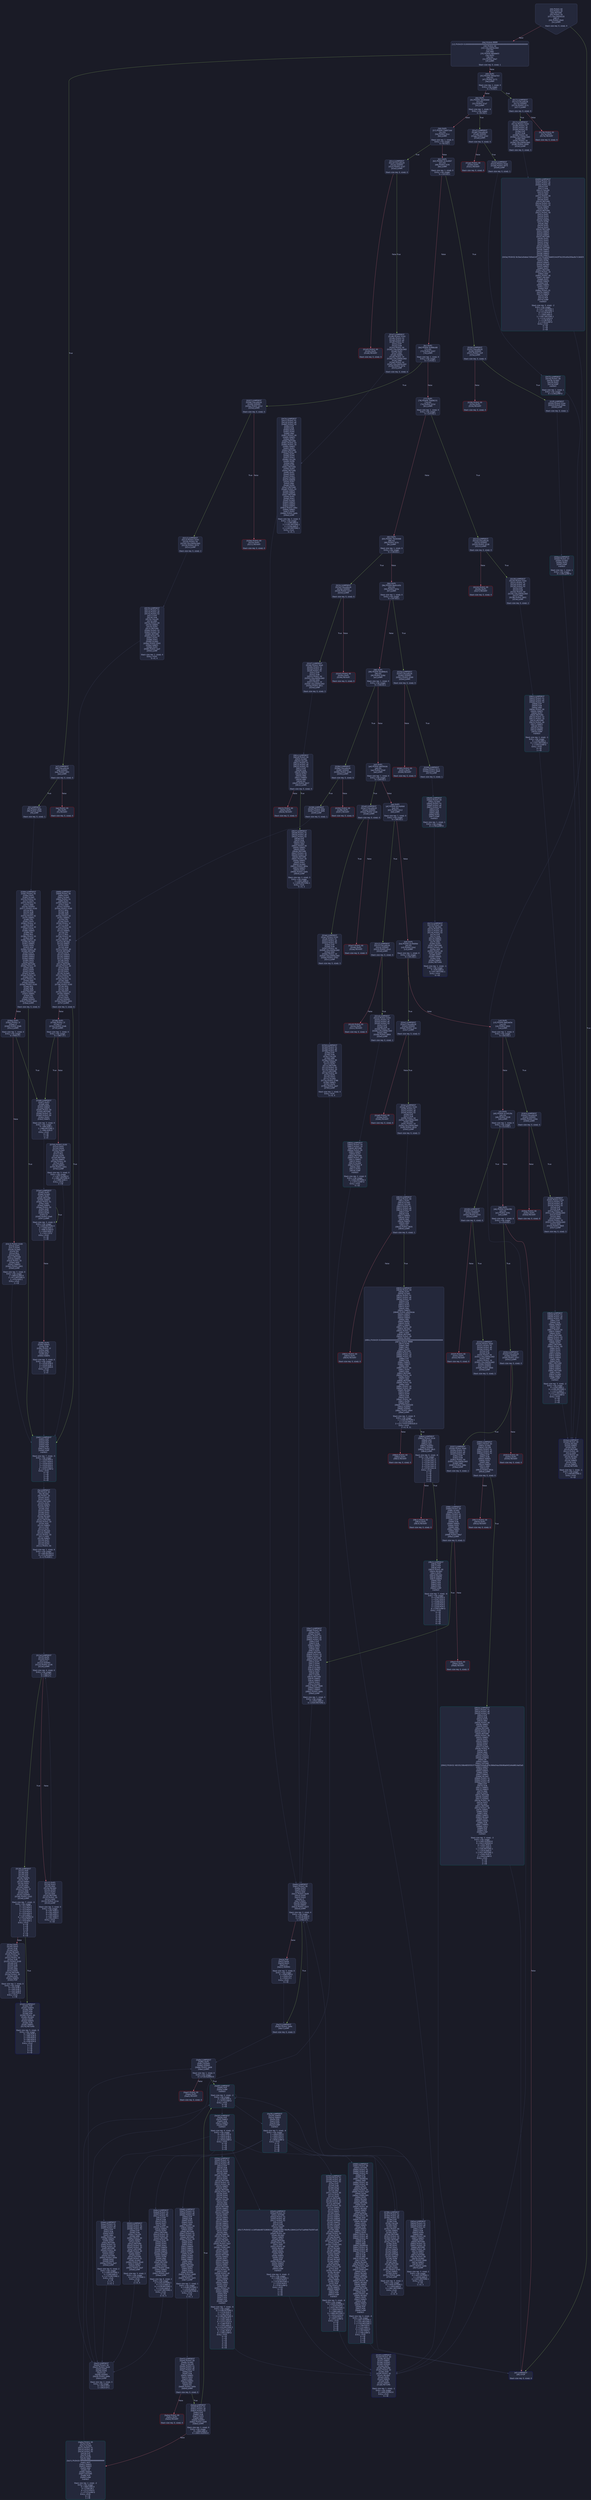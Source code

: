 digraph G {
    node [shape=box, style="filled, rounded", color="#565f89", fontcolor="#c0caf5", fontname="Helvetica", fillcolor="#24283b"];
    edge [color="#414868", fontcolor="#c0caf5", fontname="Helvetica"];
    bgcolor="#1a1b26";
    0 [ label = "[00] PUSH1 60
[02] PUSH1 40
[04] MSTORE
[05] PUSH1 04
[07] CALLDATASIZE
[08] LT
[09] PUSH2 00e5
[0c] JUMPI

Stack size req: 0, sizeΔ: 0
" shape = invhouse]
    1 [ label = "[0d] PUSH4 ffffffff
[12] PUSH29 0100000000000000000000000000000000000000000000000000000000
[30] PUSH1 00
[32] CALLDATALOAD
[33] DIV
[34] AND
[35] PUSH4 06fdde03
[3a] DUP2
[3b] EQ
[3c] PUSH2 00e7
[3f] JUMPI

Stack size req: 0, sizeΔ: 1
"]
    2 [ label = "[40] DUP1
[41] PUSH4 095ea7b3
[46] EQ
[47] PUSH2 0171
[4a] JUMPI

Stack size req: 1, sizeΔ: 0
Entry->Op usage:
	0->70:EQ:1
"]
    3 [ label = "[4b] DUP1
[4c] PUSH4 18160ddd
[51] EQ
[52] PUSH2 01a7
[55] JUMPI

Stack size req: 1, sizeΔ: 0
Entry->Op usage:
	0->81:EQ:1
"]
    4 [ label = "[56] DUP1
[57] PUSH4 23b872dd
[5c] EQ
[5d] PUSH2 01cc
[60] JUMPI

Stack size req: 1, sizeΔ: 0
Entry->Op usage:
	0->92:EQ:1
"]
    5 [ label = "[61] DUP1
[62] PUSH4 313ce567
[67] EQ
[68] PUSH2 01f4
[6b] JUMPI

Stack size req: 1, sizeΔ: 0
Entry->Op usage:
	0->103:EQ:1
"]
    6 [ label = "[6c] DUP1
[6d] PUSH4 42966c68
[72] EQ
[73] PUSH2 0207
[76] JUMPI

Stack size req: 1, sizeΔ: 0
Entry->Op usage:
	0->114:EQ:1
"]
    7 [ label = "[77] DUP1
[78] PUSH4 70a08231
[7d] EQ
[7e] PUSH2 021d
[81] JUMPI

Stack size req: 1, sizeΔ: 0
Entry->Op usage:
	0->125:EQ:1
"]
    8 [ label = "[82] DUP1
[83] PUSH4 79c65068
[88] EQ
[89] PUSH2 023c
[8c] JUMPI

Stack size req: 1, sizeΔ: 0
Entry->Op usage:
	0->136:EQ:1
"]
    9 [ label = "[8d] DUP1
[8e] PUSH4 8da5cb5b
[93] EQ
[94] PUSH2 025e
[97] JUMPI

Stack size req: 1, sizeΔ: 0
Entry->Op usage:
	0->147:EQ:1
"]
    10 [ label = "[98] DUP1
[99] PUSH4 95d89b41
[9e] EQ
[9f] PUSH2 028d
[a2] JUMPI

Stack size req: 1, sizeΔ: 0
Entry->Op usage:
	0->158:EQ:1
"]
    11 [ label = "[a3] DUP1
[a4] PUSH4 a9059cbb
[a9] EQ
[aa] PUSH2 02a0
[ad] JUMPI

Stack size req: 1, sizeΔ: 0
Entry->Op usage:
	0->169:EQ:1
"]
    12 [ label = "[ae] DUP1
[af] PUSH4 b414d4b6
[b4] EQ
[b5] PUSH2 02c2
[b8] JUMPI

Stack size req: 1, sizeΔ: 0
Entry->Op usage:
	0->180:EQ:1
"]
    13 [ label = "[b9] DUP1
[ba] PUSH4 dc39d06d
[bf] EQ
[c0] PUSH2 02e1
[c3] JUMPI

Stack size req: 1, sizeΔ: 0
Entry->Op usage:
	0->191:EQ:1
"]
    14 [ label = "[c4] DUP1
[c5] PUSH4 dd62ed3e
[ca] EQ
[cb] PUSH2 0303
[ce] JUMPI

Stack size req: 1, sizeΔ: 0
Entry->Op usage:
	0->202:EQ:1
"]
    15 [ label = "[cf] DUP1
[d0] PUSH4 e724529c
[d5] EQ
[d6] PUSH2 0328
[d9] JUMPI

Stack size req: 1, sizeΔ: 0
Entry->Op usage:
	0->213:EQ:1
"]
    16 [ label = "[da] DUP1
[db] PUSH4 f2fde38b
[e0] EQ
[e1] PUSH2 034c
[e4] JUMPI

Stack size req: 1, sizeΔ: 0
Entry->Op usage:
	0->224:EQ:1
"]
    17 [ label = "[e5] JUMPDEST
[e6] STOP

Stack size req: 0, sizeΔ: 0
" color = "darkblue"]
    18 [ label = "[e7] JUMPDEST
[e8] CALLVALUE
[e9] ISZERO
[ea] PUSH2 00f2
[ed] JUMPI

Stack size req: 0, sizeΔ: 0
"]
    19 [ label = "[ee] PUSH1 00
[f0] DUP1
[f1] REVERT

Stack size req: 0, sizeΔ: 0
" color = "red"]
    20 [ label = "[f2] JUMPDEST
[f3] PUSH2 00fa
[f6] PUSH2 036b
[f9] JUMP

Stack size req: 0, sizeΔ: 1
"]
    21 [ label = "[fa] JUMPDEST
[fb] PUSH1 40
[fd] MLOAD
[fe] PUSH1 20
[0100] DUP1
[0101] DUP3
[0102] MSTORE
[0103] DUP2
[0104] SWAP1
[0105] DUP2
[0106] ADD
[0107] DUP4
[0108] DUP2
[0109] DUP2
[010a] MLOAD
[010b] DUP2
[010c] MSTORE
[010d] PUSH1 20
[010f] ADD
[0110] SWAP2
[0111] POP
[0112] DUP1
[0113] MLOAD
[0114] SWAP1
[0115] PUSH1 20
[0117] ADD
[0118] SWAP1
[0119] DUP1
[011a] DUP4
[011b] DUP4
[011c] PUSH1 00

Stack size req: 1, sizeΔ: 9
Entry->Op usage:
	0->266:MLOAD:0
	0->275:MLOAD:0
	0->279:ADD:1
"]
    22 [ label = "[011e] JUMPDEST
[011f] DUP4
[0120] DUP2
[0121] LT
[0122] ISZERO
[0123] PUSH2 0136
[0126] JUMPI

Stack size req: 4, sizeΔ: 0
Entry->Op usage:
	0->289:LT:0
	3->289:LT:1
"]
    23 [ label = "[0127] DUP1
[0128] DUP3
[0129] ADD
[012a] MLOAD
[012b] DUP4
[012c] DUP3
[012d] ADD
[012e] MSTORE
[012f] PUSH1 20
[0131] ADD
[0132] PUSH2 011e
[0135] JUMP

Stack size req: 3, sizeΔ: 0
Entry->Op usage:
	0->297:ADD:1
	0->301:ADD:0
	0->305:ADD:1
	1->297:ADD:0
	2->301:ADD:1
Entry->Exit:
	0->😵
"]
    24 [ label = "[0136] JUMPDEST
[0137] POP
[0138] POP
[0139] POP
[013a] POP
[013b] SWAP1
[013c] POP
[013d] SWAP1
[013e] DUP2
[013f] ADD
[0140] SWAP1
[0141] PUSH1 1f
[0143] AND
[0144] DUP1
[0145] ISZERO
[0146] PUSH2 0163
[0149] JUMPI

Stack size req: 7, sizeΔ: -5
Entry->Op usage:
	0->311:POP:0
	1->312:POP:0
	2->313:POP:0
	3->314:POP:0
	4->319:ADD:0
	4->323:AND:1
	4->325:ISZERO:0
	5->316:POP:0
	6->319:ADD:1
Entry->Exit:
	0->😵
	1->😵
	2->😵
	3->😵
	4->0
	5->😵
	6->😵
"]
    25 [ label = "[014a] DUP1
[014b] DUP3
[014c] SUB
[014d] DUP1
[014e] MLOAD
[014f] PUSH1 01
[0151] DUP4
[0152] PUSH1 20
[0154] SUB
[0155] PUSH2 0100
[0158] EXP
[0159] SUB
[015a] NOT
[015b] AND
[015c] DUP2
[015d] MSTORE
[015e] PUSH1 20
[0160] ADD
[0161] SWAP2
[0162] POP

Stack size req: 2, sizeΔ: 0
Entry->Op usage:
	0->332:SUB:1
	0->340:SUB:1
	1->332:SUB:0
	1->354:POP:0
Entry->Exit:
	1->😵
"]
    26 [ label = "[0163] JUMPDEST
[0164] POP
[0165] SWAP3
[0166] POP
[0167] POP
[0168] POP
[0169] PUSH1 40
[016b] MLOAD
[016c] DUP1
[016d] SWAP2
[016e] SUB
[016f] SWAP1
[0170] RETURN

Stack size req: 5, sizeΔ: -5
Entry->Op usage:
	0->356:POP:0
	1->366:SUB:0
	2->359:POP:0
	3->360:POP:0
	4->358:POP:0
Entry->Exit:
	0->😵
	1->😵
	2->😵
	3->😵
	4->😵
" color = "darkblue"]
    27 [ label = "[0171] JUMPDEST
[0172] CALLVALUE
[0173] ISZERO
[0174] PUSH2 017c
[0177] JUMPI

Stack size req: 0, sizeΔ: 0
"]
    28 [ label = "[0178] PUSH1 00
[017a] DUP1
[017b] REVERT

Stack size req: 0, sizeΔ: 0
" color = "red"]
    29 [ label = "[017c] JUMPDEST
[017d] PUSH2 0193
[0180] PUSH1 01
[0182] PUSH1 a0
[0184] PUSH1 02
[0186] EXP
[0187] SUB
[0188] PUSH1 04
[018a] CALLDATALOAD
[018b] AND
[018c] PUSH1 24
[018e] CALLDATALOAD
[018f] PUSH2 0409
[0192] JUMP

Stack size req: 0, sizeΔ: 3
"]
    30 [ label = "[0193] JUMPDEST
[0194] PUSH1 40
[0196] MLOAD
[0197] SWAP1
[0198] ISZERO
[0199] ISZERO
[019a] DUP2
[019b] MSTORE
[019c] PUSH1 20
[019e] ADD
[019f] PUSH1 40
[01a1] MLOAD
[01a2] DUP1
[01a3] SWAP2
[01a4] SUB
[01a5] SWAP1
[01a6] RETURN

Stack size req: 1, sizeΔ: -1
Entry->Op usage:
	0->408:ISZERO:0
Entry->Exit:
	0->😵
" color = "darkblue"]
    31 [ label = "[01a7] JUMPDEST
[01a8] CALLVALUE
[01a9] ISZERO
[01aa] PUSH2 01b2
[01ad] JUMPI

Stack size req: 0, sizeΔ: 0
"]
    32 [ label = "[01ae] PUSH1 00
[01b0] DUP1
[01b1] REVERT

Stack size req: 0, sizeΔ: 0
" color = "red"]
    33 [ label = "[01b2] JUMPDEST
[01b3] PUSH2 01ba
[01b6] PUSH2 0475
[01b9] JUMP

Stack size req: 0, sizeΔ: 1
"]
    34 [ label = "[01ba] JUMPDEST
[01bb] PUSH1 40
[01bd] MLOAD
[01be] SWAP1
[01bf] DUP2
[01c0] MSTORE
[01c1] PUSH1 20
[01c3] ADD
[01c4] PUSH1 40
[01c6] MLOAD
[01c7] DUP1
[01c8] SWAP2
[01c9] SUB
[01ca] SWAP1
[01cb] RETURN

Stack size req: 1, sizeΔ: -1
Entry->Op usage:
	0->448:MSTORE:1
Entry->Exit:
	0->😵
" color = "darkblue"]
    35 [ label = "[01cc] JUMPDEST
[01cd] CALLVALUE
[01ce] ISZERO
[01cf] PUSH2 01d7
[01d2] JUMPI

Stack size req: 0, sizeΔ: 0
"]
    36 [ label = "[01d3] PUSH1 00
[01d5] DUP1
[01d6] REVERT

Stack size req: 0, sizeΔ: 0
" color = "red"]
    37 [ label = "[01d7] JUMPDEST
[01d8] PUSH2 0193
[01db] PUSH1 01
[01dd] PUSH1 a0
[01df] PUSH1 02
[01e1] EXP
[01e2] SUB
[01e3] PUSH1 04
[01e5] CALLDATALOAD
[01e6] DUP2
[01e7] AND
[01e8] SWAP1
[01e9] PUSH1 24
[01eb] CALLDATALOAD
[01ec] AND
[01ed] PUSH1 44
[01ef] CALLDATALOAD
[01f0] PUSH2 047b
[01f3] JUMP

Stack size req: 0, sizeΔ: 4
"]
    38 [ label = "[01f4] JUMPDEST
[01f5] CALLVALUE
[01f6] ISZERO
[01f7] PUSH2 01ff
[01fa] JUMPI

Stack size req: 0, sizeΔ: 0
"]
    39 [ label = "[01fb] PUSH1 00
[01fd] DUP1
[01fe] REVERT

Stack size req: 0, sizeΔ: 0
" color = "red"]
    40 [ label = "[01ff] JUMPDEST
[0200] PUSH2 01ba
[0203] PUSH2 056a
[0206] JUMP

Stack size req: 0, sizeΔ: 1
"]
    41 [ label = "[0207] JUMPDEST
[0208] CALLVALUE
[0209] ISZERO
[020a] PUSH2 0212
[020d] JUMPI

Stack size req: 0, sizeΔ: 0
"]
    42 [ label = "[020e] PUSH1 00
[0210] DUP1
[0211] REVERT

Stack size req: 0, sizeΔ: 0
" color = "red"]
    43 [ label = "[0212] JUMPDEST
[0213] PUSH2 0193
[0216] PUSH1 04
[0218] CALLDATALOAD
[0219] PUSH2 0570
[021c] JUMP

Stack size req: 0, sizeΔ: 2
"]
    44 [ label = "[021d] JUMPDEST
[021e] CALLVALUE
[021f] ISZERO
[0220] PUSH2 0228
[0223] JUMPI

Stack size req: 0, sizeΔ: 0
"]
    45 [ label = "[0224] PUSH1 00
[0226] DUP1
[0227] REVERT

Stack size req: 0, sizeΔ: 0
" color = "red"]
    46 [ label = "[0228] JUMPDEST
[0229] PUSH2 01ba
[022c] PUSH1 01
[022e] PUSH1 a0
[0230] PUSH1 02
[0232] EXP
[0233] SUB
[0234] PUSH1 04
[0236] CALLDATALOAD
[0237] AND
[0238] PUSH2 0601
[023b] JUMP

Stack size req: 0, sizeΔ: 2
"]
    47 [ label = "[023c] JUMPDEST
[023d] CALLVALUE
[023e] ISZERO
[023f] PUSH2 0247
[0242] JUMPI

Stack size req: 0, sizeΔ: 0
"]
    48 [ label = "[0243] PUSH1 00
[0245] DUP1
[0246] REVERT

Stack size req: 0, sizeΔ: 0
" color = "red"]
    49 [ label = "[0247] JUMPDEST
[0248] PUSH2 00e5
[024b] PUSH1 01
[024d] PUSH1 a0
[024f] PUSH1 02
[0251] EXP
[0252] SUB
[0253] PUSH1 04
[0255] CALLDATALOAD
[0256] AND
[0257] PUSH1 24
[0259] CALLDATALOAD
[025a] PUSH2 061c
[025d] JUMP

Stack size req: 0, sizeΔ: 3
"]
    50 [ label = "[025e] JUMPDEST
[025f] CALLVALUE
[0260] ISZERO
[0261] PUSH2 0269
[0264] JUMPI

Stack size req: 0, sizeΔ: 0
"]
    51 [ label = "[0265] PUSH1 00
[0267] DUP1
[0268] REVERT

Stack size req: 0, sizeΔ: 0
" color = "red"]
    52 [ label = "[0269] JUMPDEST
[026a] PUSH2 0271
[026d] PUSH2 06e9
[0270] JUMP

Stack size req: 0, sizeΔ: 1
"]
    53 [ label = "[0271] JUMPDEST
[0272] PUSH1 40
[0274] MLOAD
[0275] PUSH1 01
[0277] PUSH1 a0
[0279] PUSH1 02
[027b] EXP
[027c] SUB
[027d] SWAP1
[027e] SWAP2
[027f] AND
[0280] DUP2
[0281] MSTORE
[0282] PUSH1 20
[0284] ADD
[0285] PUSH1 40
[0287] MLOAD
[0288] DUP1
[0289] SWAP2
[028a] SUB
[028b] SWAP1
[028c] RETURN

Stack size req: 1, sizeΔ: -1
Entry->Op usage:
	0->639:AND:0
	0->641:MSTORE:1
Entry->Exit:
	0->😵
" color = "darkblue"]
    54 [ label = "[028d] JUMPDEST
[028e] CALLVALUE
[028f] ISZERO
[0290] PUSH2 0298
[0293] JUMPI

Stack size req: 0, sizeΔ: 0
"]
    55 [ label = "[0294] PUSH1 00
[0296] DUP1
[0297] REVERT

Stack size req: 0, sizeΔ: 0
" color = "red"]
    56 [ label = "[0298] JUMPDEST
[0299] PUSH2 00fa
[029c] PUSH2 06f8
[029f] JUMP

Stack size req: 0, sizeΔ: 1
"]
    57 [ label = "[02a0] JUMPDEST
[02a1] CALLVALUE
[02a2] ISZERO
[02a3] PUSH2 02ab
[02a6] JUMPI

Stack size req: 0, sizeΔ: 0
"]
    58 [ label = "[02a7] PUSH1 00
[02a9] DUP1
[02aa] REVERT

Stack size req: 0, sizeΔ: 0
" color = "red"]
    59 [ label = "[02ab] JUMPDEST
[02ac] PUSH2 0193
[02af] PUSH1 01
[02b1] PUSH1 a0
[02b3] PUSH1 02
[02b5] EXP
[02b6] SUB
[02b7] PUSH1 04
[02b9] CALLDATALOAD
[02ba] AND
[02bb] PUSH1 24
[02bd] CALLDATALOAD
[02be] PUSH2 0763
[02c1] JUMP

Stack size req: 0, sizeΔ: 3
"]
    60 [ label = "[02c2] JUMPDEST
[02c3] CALLVALUE
[02c4] ISZERO
[02c5] PUSH2 02cd
[02c8] JUMPI

Stack size req: 0, sizeΔ: 0
"]
    61 [ label = "[02c9] PUSH1 00
[02cb] DUP1
[02cc] REVERT

Stack size req: 0, sizeΔ: 0
" color = "red"]
    62 [ label = "[02cd] JUMPDEST
[02ce] PUSH2 0193
[02d1] PUSH1 01
[02d3] PUSH1 a0
[02d5] PUSH1 02
[02d7] EXP
[02d8] SUB
[02d9] PUSH1 04
[02db] CALLDATALOAD
[02dc] AND
[02dd] PUSH2 0804
[02e0] JUMP

Stack size req: 0, sizeΔ: 2
"]
    63 [ label = "[02e1] JUMPDEST
[02e2] CALLVALUE
[02e3] ISZERO
[02e4] PUSH2 02ec
[02e7] JUMPI

Stack size req: 0, sizeΔ: 0
"]
    64 [ label = "[02e8] PUSH1 00
[02ea] DUP1
[02eb] REVERT

Stack size req: 0, sizeΔ: 0
" color = "red"]
    65 [ label = "[02ec] JUMPDEST
[02ed] PUSH2 0193
[02f0] PUSH1 01
[02f2] PUSH1 a0
[02f4] PUSH1 02
[02f6] EXP
[02f7] SUB
[02f8] PUSH1 04
[02fa] CALLDATALOAD
[02fb] AND
[02fc] PUSH1 24
[02fe] CALLDATALOAD
[02ff] PUSH2 0819
[0302] JUMP

Stack size req: 0, sizeΔ: 3
"]
    66 [ label = "[0303] JUMPDEST
[0304] CALLVALUE
[0305] ISZERO
[0306] PUSH2 030e
[0309] JUMPI

Stack size req: 0, sizeΔ: 0
"]
    67 [ label = "[030a] PUSH1 00
[030c] DUP1
[030d] REVERT

Stack size req: 0, sizeΔ: 0
" color = "red"]
    68 [ label = "[030e] JUMPDEST
[030f] PUSH2 01ba
[0312] PUSH1 01
[0314] PUSH1 a0
[0316] PUSH1 02
[0318] EXP
[0319] SUB
[031a] PUSH1 04
[031c] CALLDATALOAD
[031d] DUP2
[031e] AND
[031f] SWAP1
[0320] PUSH1 24
[0322] CALLDATALOAD
[0323] AND
[0324] PUSH2 08d5
[0327] JUMP

Stack size req: 0, sizeΔ: 3
"]
    69 [ label = "[0328] JUMPDEST
[0329] CALLVALUE
[032a] ISZERO
[032b] PUSH2 0333
[032e] JUMPI

Stack size req: 0, sizeΔ: 0
"]
    70 [ label = "[032f] PUSH1 00
[0331] DUP1
[0332] REVERT

Stack size req: 0, sizeΔ: 0
" color = "red"]
    71 [ label = "[0333] JUMPDEST
[0334] PUSH2 00e5
[0337] PUSH1 01
[0339] PUSH1 a0
[033b] PUSH1 02
[033d] EXP
[033e] SUB
[033f] PUSH1 04
[0341] CALLDATALOAD
[0342] AND
[0343] PUSH1 24
[0345] CALLDATALOAD
[0346] ISZERO
[0347] ISZERO
[0348] PUSH2 0900
[034b] JUMP

Stack size req: 0, sizeΔ: 3
"]
    72 [ label = "[034c] JUMPDEST
[034d] CALLVALUE
[034e] ISZERO
[034f] PUSH2 0357
[0352] JUMPI

Stack size req: 0, sizeΔ: 0
"]
    73 [ label = "[0353] PUSH1 00
[0355] DUP1
[0356] REVERT

Stack size req: 0, sizeΔ: 0
" color = "red"]
    74 [ label = "[0357] JUMPDEST
[0358] PUSH2 00e5
[035b] PUSH1 01
[035d] PUSH1 a0
[035f] PUSH1 02
[0361] EXP
[0362] SUB
[0363] PUSH1 04
[0365] CALLDATALOAD
[0366] AND
[0367] PUSH2 098c
[036a] JUMP

Stack size req: 0, sizeΔ: 2
"]
    75 [ label = "[036b] JUMPDEST
[036c] PUSH1 05
[036e] DUP1
[036f] SLOAD
[0370] PUSH1 01
[0372] DUP2
[0373] PUSH1 01
[0375] AND
[0376] ISZERO
[0377] PUSH2 0100
[037a] MUL
[037b] SUB
[037c] AND
[037d] PUSH1 02
[037f] SWAP1
[0380] DIV
[0381] DUP1
[0382] PUSH1 1f
[0384] ADD
[0385] PUSH1 20
[0387] DUP1
[0388] SWAP2
[0389] DIV
[038a] MUL
[038b] PUSH1 20
[038d] ADD
[038e] PUSH1 40
[0390] MLOAD
[0391] SWAP1
[0392] DUP2
[0393] ADD
[0394] PUSH1 40
[0396] MSTORE
[0397] DUP1
[0398] SWAP3
[0399] SWAP2
[039a] SWAP1
[039b] DUP2
[039c] DUP2
[039d] MSTORE
[039e] PUSH1 20
[03a0] ADD
[03a1] DUP3
[03a2] DUP1
[03a3] SLOAD
[03a4] PUSH1 01
[03a6] DUP2
[03a7] PUSH1 01
[03a9] AND
[03aa] ISZERO
[03ab] PUSH2 0100
[03ae] MUL
[03af] SUB
[03b0] AND
[03b1] PUSH1 02
[03b3] SWAP1
[03b4] DIV
[03b5] DUP1
[03b6] ISZERO
[03b7] PUSH2 0401
[03ba] JUMPI

Stack size req: 0, sizeΔ: 6
"]
    76 [ label = "[03bb] DUP1
[03bc] PUSH1 1f
[03be] LT
[03bf] PUSH2 03d6
[03c2] JUMPI

Stack size req: 1, sizeΔ: 0
Entry->Op usage:
	0->958:LT:1
"]
    77 [ label = "[03c3] PUSH2 0100
[03c6] DUP1
[03c7] DUP4
[03c8] SLOAD
[03c9] DIV
[03ca] MUL
[03cb] DUP4
[03cc] MSTORE
[03cd] SWAP2
[03ce] PUSH1 20
[03d0] ADD
[03d1] SWAP2
[03d2] PUSH2 0401
[03d5] JUMP

Stack size req: 3, sizeΔ: 0
Entry->Op usage:
	1->968:SLOAD:0
	2->972:MSTORE:0
	2->976:ADD:1
Entry->Exit:
	2->😵
"]
    78 [ label = "[03d6] JUMPDEST
[03d7] DUP3
[03d8] ADD
[03d9] SWAP2
[03da] SWAP1
[03db] PUSH1 00
[03dd] MSTORE
[03de] PUSH1 20
[03e0] PUSH1 00
[03e2] SHA3
[03e3] SWAP1

Stack size req: 3, sizeΔ: 0
Entry->Op usage:
	0->984:ADD:1
	1->989:MSTORE:1
	2->984:ADD:0
Entry->Exit:
	0->😵
	1->😵
	2->0
"]
    79 [ label = "[03e4] JUMPDEST
[03e5] DUP2
[03e6] SLOAD
[03e7] DUP2
[03e8] MSTORE
[03e9] SWAP1
[03ea] PUSH1 01
[03ec] ADD
[03ed] SWAP1
[03ee] PUSH1 20
[03f0] ADD
[03f1] DUP1
[03f2] DUP4
[03f3] GT
[03f4] PUSH2 03e4
[03f7] JUMPI

Stack size req: 3, sizeΔ: 0
Entry->Op usage:
	0->1000:MSTORE:0
	0->1008:ADD:1
	1->998:SLOAD:0
	1->1004:ADD:1
	2->1011:GT:0
Entry->Exit:
	0->😵
	1->😵
"]
    80 [ label = "[03f8] DUP3
[03f9] SWAP1
[03fa] SUB
[03fb] PUSH1 1f
[03fd] AND
[03fe] DUP3
[03ff] ADD
[0400] SWAP2

Stack size req: 3, sizeΔ: 0
Entry->Op usage:
	0->1018:SUB:0
	2->1018:SUB:1
	2->1023:ADD:0
Entry->Exit:
	0->😵
	2->0
"]
    81 [ label = "[0401] JUMPDEST
[0402] POP
[0403] POP
[0404] POP
[0405] POP
[0406] POP
[0407] DUP2
[0408] JUMP
Indirect!

Stack size req: 7, sizeΔ: -5
Entry->Op usage:
	0->1026:POP:0
	1->1027:POP:0
	2->1028:POP:0
	3->1029:POP:0
	4->1030:POP:0
	6->1032:JUMP:0
Entry->Exit:
	0->😵
	1->😵
	2->😵
	3->😵
	4->😵
" color = "teal"]
    82 [ label = "[0409] JUMPDEST
[040a] PUSH1 01
[040c] PUSH1 a0
[040e] PUSH1 02
[0410] EXP
[0411] SUB
[0412] CALLER
[0413] DUP2
[0414] AND
[0415] PUSH1 00
[0417] DUP2
[0418] DUP2
[0419] MSTORE
[041a] PUSH1 03
[041c] PUSH1 20
[041e] SWAP1
[041f] DUP2
[0420] MSTORE
[0421] PUSH1 40
[0423] DUP1
[0424] DUP4
[0425] SHA3
[0426] SWAP5
[0427] DUP8
[0428] AND
[0429] DUP1
[042a] DUP5
[042b] MSTORE
[042c] SWAP5
[042d] SWAP1
[042e] SWAP2
[042f] MSTORE
[0430] DUP1
[0431] DUP3
[0432] SHA3
[0433] DUP6
[0434] SWAP1
[0435] SSTORE
[0436] SWAP1
[0437] SWAP3
[0438] SWAP2
[0439] SWAP1
[043a] PUSH32 8c5be1e5ebec7d5bd14f71427d1e84f3dd0314c0f7b2291e5b200ac8c7c3b925
[045b] SWAP1
[045c] DUP6
[045d] SWAP1
[045e] MLOAD
[045f] SWAP1
[0460] DUP2
[0461] MSTORE
[0462] PUSH1 20
[0464] ADD
[0465] PUSH1 40
[0467] MLOAD
[0468] DUP1
[0469] SWAP2
[046a] SUB
[046b] SWAP1
[046c] LOG3
[046d] POP
[046e] PUSH1 01
[0470] SWAP3
[0471] SWAP2
[0472] POP
[0473] POP
[0474] JUMP
Indirect!

Stack size req: 3, sizeΔ: -2
Entry->Op usage:
	0->1077:SSTORE:1
	0->1121:MSTORE:1
	0->1139:POP:0
	1->1064:AND:0
	1->1067:MSTORE:1
	1->1132:LOG3:4
	1->1138:POP:0
	2->1140:JUMP:0
Entry->Exit:
	0->😵
	1->😵
	2->😵
" color = "teal"]
    83 [ label = "[0475] JUMPDEST
[0476] PUSH1 08
[0478] SLOAD
[0479] DUP2
[047a] JUMP
Indirect!

Stack size req: 1, sizeΔ: 1
Entry->Op usage:
	0->1146:JUMP:0
" color = "teal"]
    84 [ label = "[047b] JUMPDEST
[047c] PUSH1 01
[047e] PUSH1 a0
[0480] PUSH1 02
[0482] EXP
[0483] SUB
[0484] DUP1
[0485] DUP5
[0486] AND
[0487] PUSH1 00
[0489] SWAP1
[048a] DUP2
[048b] MSTORE
[048c] PUSH1 03
[048e] PUSH1 20
[0490] SWAP1
[0491] DUP2
[0492] MSTORE
[0493] PUSH1 40
[0495] DUP1
[0496] DUP4
[0497] SHA3
[0498] CALLER
[0499] DUP6
[049a] AND
[049b] DUP5
[049c] MSTORE
[049d] DUP3
[049e] MSTORE
[049f] DUP1
[04a0] DUP4
[04a1] SHA3
[04a2] SLOAD
[04a3] SWAP4
[04a4] DUP7
[04a5] AND
[04a6] DUP4
[04a7] MSTORE
[04a8] PUSH1 02
[04aa] SWAP1
[04ab] SWAP2
[04ac] MSTORE
[04ad] DUP2
[04ae] SHA3
[04af] SLOAD
[04b0] SWAP1
[04b1] SWAP2
[04b2] SWAP1
[04b3] PUSH2 04bc
[04b6] SWAP1
[04b7] DUP5
[04b8] PUSH2 0a0b
[04bb] JUMP

Stack size req: 3, sizeΔ: 5
Entry->Op usage:
	1->1189:AND:0
	1->1191:MSTORE:1
	2->1158:AND:0
	2->1163:MSTORE:1
Entry->Exit:
	0->0, 5
"]
    85 [ label = "[04bc] JUMPDEST
[04bd] PUSH1 01
[04bf] PUSH1 a0
[04c1] PUSH1 02
[04c3] EXP
[04c4] SUB
[04c5] DUP1
[04c6] DUP7
[04c7] AND
[04c8] PUSH1 00
[04ca] SWAP1
[04cb] DUP2
[04cc] MSTORE
[04cd] PUSH1 02
[04cf] PUSH1 20
[04d1] MSTORE
[04d2] PUSH1 40
[04d4] DUP1
[04d5] DUP3
[04d6] SHA3
[04d7] SWAP4
[04d8] SWAP1
[04d9] SWAP4
[04da] SSTORE
[04db] SWAP1
[04dc] DUP8
[04dd] AND
[04de] DUP2
[04df] MSTORE
[04e0] SHA3
[04e1] SLOAD
[04e2] PUSH2 04eb
[04e5] SWAP1
[04e6] DUP5
[04e7] PUSH2 0a2f
[04ea] JUMP

Stack size req: 6, sizeΔ: 2
Entry->Op usage:
	0->1242:SSTORE:1
	4->1223:AND:0
	4->1228:MSTORE:1
	5->1245:AND:0
	5->1247:MSTORE:1
Entry->Exit:
	0->😵
	3->0, 5
"]
    86 [ label = "[04eb] JUMPDEST
[04ec] PUSH1 01
[04ee] PUSH1 a0
[04f0] PUSH1 02
[04f2] EXP
[04f3] SUB
[04f4] DUP7
[04f5] AND
[04f6] PUSH1 00
[04f8] SWAP1
[04f9] DUP2
[04fa] MSTORE
[04fb] PUSH1 02
[04fd] PUSH1 20
[04ff] MSTORE
[0500] PUSH1 40
[0502] SWAP1
[0503] SHA3
[0504] SSTORE
[0505] PUSH2 050e
[0508] DUP2
[0509] DUP5
[050a] PUSH2 0a2f
[050d] JUMP

Stack size req: 6, sizeΔ: 2
Entry->Op usage:
	0->1284:SSTORE:1
	5->1269:AND:0
	5->1274:MSTORE:1
Entry->Exit:
	0->😵
	1->1, 3
	3->0, 5
"]
    87 [ label = "[050e] JUMPDEST
[050f] PUSH1 01
[0511] PUSH1 a0
[0513] PUSH1 02
[0515] EXP
[0516] SUB
[0517] DUP1
[0518] DUP8
[0519] AND
[051a] PUSH1 00
[051c] DUP2
[051d] DUP2
[051e] MSTORE
[051f] PUSH1 03
[0521] PUSH1 20
[0523] SWAP1
[0524] DUP2
[0525] MSTORE
[0526] PUSH1 40
[0528] DUP1
[0529] DUP4
[052a] SHA3
[052b] CALLER
[052c] DUP7
[052d] AND
[052e] DUP5
[052f] MSTORE
[0530] SWAP1
[0531] SWAP2
[0532] MSTORE
[0533] SWAP1
[0534] DUP2
[0535] SWAP1
[0536] SHA3
[0537] SWAP4
[0538] SWAP1
[0539] SWAP4
[053a] SSTORE
[053b] SWAP1
[053c] DUP7
[053d] AND
[053e] SWAP2
[053f] PUSH1 00
[0541] DUP1
[0542] MLOAD
[0543] PUSH1 20
[0545] PUSH2 0aa7
[0548] DUP4
[0549] CODECOPY
[054a] DUP2
[054b] MLOAD
[054c] SWAP2
[054d] MSTORE
[054e] SWAP1
[054f] DUP7
[0550] SWAP1
[0551] MLOAD
[0552] SWAP1
[0553] DUP2
[0554] MSTORE
[0555] PUSH1 20
[0557] ADD
[0558] PUSH1 40
[055a] MLOAD
[055b] DUP1
[055c] SWAP2
[055d] SUB
[055e] SWAP1
[055f] LOG3
[0560] POP
[0561] PUSH1 01
[0563] SWAP5
[0564] SWAP4
[0565] POP
[0566] POP
[0567] POP
[0568] POP
[0569] JUMP
Indirect!

Stack size req: 7, sizeΔ: -6
Entry->Op usage:
	0->1338:SSTORE:1
	1->1376:POP:0
	2->1382:POP:0
	3->1364:MSTORE:1
	3->1383:POP:0
	4->1341:AND:0
	4->1375:LOG3:4
	4->1384:POP:0
	5->1305:AND:0
	5->1310:MSTORE:1
	5->1375:LOG3:3
	5->1381:POP:0
	6->1385:JUMP:0
Entry->Exit:
	0->😵
	1->😵
	2->😵
	3->😵
	4->😵
	5->😵
	6->😵
" color = "teal"]
    88 [ label = "[056a] JUMPDEST
[056b] PUSH1 07
[056d] SLOAD
[056e] DUP2
[056f] JUMP
Indirect!

Stack size req: 1, sizeΔ: 1
Entry->Op usage:
	0->1391:JUMP:0
" color = "teal"]
    89 [ label = "[0570] JUMPDEST
[0571] PUSH1 01
[0573] PUSH1 a0
[0575] PUSH1 02
[0577] EXP
[0578] SUB
[0579] CALLER
[057a] AND
[057b] PUSH1 00
[057d] SWAP1
[057e] DUP2
[057f] MSTORE
[0580] PUSH1 02
[0582] PUSH1 20
[0584] MSTORE
[0585] PUSH1 40
[0587] DUP2
[0588] SHA3
[0589] SLOAD
[058a] PUSH2 0593
[058d] SWAP1
[058e] DUP4
[058f] PUSH2 0a2f
[0592] JUMP

Stack size req: 1, sizeΔ: 4
Entry->Exit:
	0->0, 4
"]
    90 [ label = "[0593] JUMPDEST
[0594] PUSH1 01
[0596] PUSH1 a0
[0598] PUSH1 02
[059a] EXP
[059b] SUB
[059c] CALLER
[059d] AND
[059e] PUSH1 00
[05a0] SWAP1
[05a1] DUP2
[05a2] MSTORE
[05a3] PUSH1 02
[05a5] PUSH1 20
[05a7] MSTORE
[05a8] PUSH1 40
[05aa] SWAP1
[05ab] SHA3
[05ac] SSTORE
[05ad] PUSH1 01
[05af] SLOAD
[05b0] PUSH2 05b9
[05b3] SWAP1
[05b4] DUP4
[05b5] PUSH2 0a2f
[05b8] JUMP

Stack size req: 3, sizeΔ: 2
Entry->Op usage:
	0->1452:SSTORE:1
Entry->Exit:
	0->😵
	2->0, 4
"]
    91 [ label = "[05b9] JUMPDEST
[05ba] PUSH1 01
[05bc] SSTORE
[05bd] PUSH1 01
[05bf] PUSH1 a0
[05c1] PUSH1 02
[05c3] EXP
[05c4] SUB
[05c5] CALLER
[05c6] AND
[05c7] PUSH32 cc16f5dbb4873280815c1ee09dbd06736cffcc184412cf7a71a0fdb75d397ca5
[05e8] DUP4
[05e9] PUSH1 40
[05eb] MLOAD
[05ec] SWAP1
[05ed] DUP2
[05ee] MSTORE
[05ef] PUSH1 20
[05f1] ADD
[05f2] PUSH1 40
[05f4] MLOAD
[05f5] DUP1
[05f6] SWAP2
[05f7] SUB
[05f8] SWAP1
[05f9] LOG2
[05fa] POP
[05fb] PUSH1 01
[05fd] SWAP2
[05fe] SWAP1
[05ff] POP
[0600] JUMP
Indirect!

Stack size req: 4, sizeΔ: -3
Entry->Op usage:
	0->1468:SSTORE:1
	1->1530:POP:0
	2->1518:MSTORE:1
	2->1535:POP:0
	3->1536:JUMP:0
Entry->Exit:
	0->😵
	1->😵
	2->😵
	3->😵
" color = "teal"]
    92 [ label = "[0601] JUMPDEST
[0602] PUSH1 01
[0604] PUSH1 a0
[0606] PUSH1 02
[0608] EXP
[0609] SUB
[060a] AND
[060b] PUSH1 00
[060d] SWAP1
[060e] DUP2
[060f] MSTORE
[0610] PUSH1 02
[0612] PUSH1 20
[0614] MSTORE
[0615] PUSH1 40
[0617] SWAP1
[0618] SHA3
[0619] SLOAD
[061a] SWAP1
[061b] JUMP
Indirect!

Stack size req: 2, sizeΔ: -1
Entry->Op usage:
	0->1546:AND:1
	0->1551:MSTORE:1
	1->1563:JUMP:0
Entry->Exit:
	0->😵
	1->😵
" color = "teal"]
    93 [ label = "[061c] JUMPDEST
[061d] PUSH1 00
[061f] SLOAD
[0620] CALLER
[0621] PUSH1 01
[0623] PUSH1 a0
[0625] PUSH1 02
[0627] EXP
[0628] SUB
[0629] SWAP1
[062a] DUP2
[062b] AND
[062c] SWAP2
[062d] AND
[062e] EQ
[062f] PUSH2 0637
[0632] JUMPI

Stack size req: 0, sizeΔ: 0
"]
    94 [ label = "[0633] PUSH1 00
[0635] DUP1
[0636] REVERT

Stack size req: 0, sizeΔ: 0
" color = "red"]
    95 [ label = "[0637] JUMPDEST
[0638] PUSH1 01
[063a] PUSH1 a0
[063c] PUSH1 02
[063e] EXP
[063f] SUB
[0640] DUP3
[0641] AND
[0642] PUSH1 00
[0644] SWAP1
[0645] DUP2
[0646] MSTORE
[0647] PUSH1 02
[0649] PUSH1 20
[064b] MSTORE
[064c] PUSH1 40
[064e] SWAP1
[064f] SHA3
[0650] SLOAD
[0651] PUSH2 065a
[0654] SWAP1
[0655] DUP3
[0656] PUSH2 0a0b
[0659] JUMP

Stack size req: 2, sizeΔ: 3
Entry->Op usage:
	1->1601:AND:0
	1->1606:MSTORE:1
Entry->Exit:
	0->0, 3
"]
    96 [ label = "[065a] JUMPDEST
[065b] PUSH1 01
[065d] PUSH1 a0
[065f] PUSH1 02
[0661] EXP
[0662] SUB
[0663] DUP4
[0664] AND
[0665] PUSH1 00
[0667] SWAP1
[0668] DUP2
[0669] MSTORE
[066a] PUSH1 02
[066c] PUSH1 20
[066e] MSTORE
[066f] PUSH1 40
[0671] SWAP1
[0672] SHA3
[0673] SSTORE
[0674] PUSH1 08
[0676] SLOAD
[0677] PUSH2 0680
[067a] SWAP1
[067b] DUP3
[067c] PUSH2 0a0b
[067f] JUMP

Stack size req: 3, sizeΔ: 2
Entry->Op usage:
	0->1651:SSTORE:1
	2->1636:AND:0
	2->1641:MSTORE:1
Entry->Exit:
	0->😵
	1->0, 3
"]
    97 [ label = "[0680] JUMPDEST
[0681] PUSH1 08
[0683] SSTORE
[0684] PUSH1 01
[0686] PUSH1 a0
[0688] PUSH1 02
[068a] EXP
[068b] SUB
[068c] ADDRESS
[068d] AND
[068e] PUSH1 00
[0690] PUSH1 00
[0692] DUP1
[0693] MLOAD
[0694] PUSH1 20
[0696] PUSH2 0aa7
[0699] DUP4
[069a] CODECOPY
[069b] DUP2
[069c] MLOAD
[069d] SWAP2
[069e] MSTORE
[069f] DUP4
[06a0] PUSH1 40
[06a2] MLOAD
[06a3] SWAP1
[06a4] DUP2
[06a5] MSTORE
[06a6] PUSH1 20
[06a8] ADD
[06a9] PUSH1 40
[06ab] MLOAD
[06ac] DUP1
[06ad] SWAP2
[06ae] SUB
[06af] SWAP1
[06b0] LOG3
[06b1] DUP2
[06b2] PUSH1 01
[06b4] PUSH1 a0
[06b6] PUSH1 02
[06b8] EXP
[06b9] SUB
[06ba] AND
[06bb] ADDRESS
[06bc] PUSH1 01
[06be] PUSH1 a0
[06c0] PUSH1 02
[06c2] EXP
[06c3] SUB
[06c4] AND
[06c5] PUSH1 00
[06c7] DUP1
[06c8] MLOAD
[06c9] PUSH1 20
[06cb] PUSH2 0aa7
[06ce] DUP4
[06cf] CODECOPY
[06d0] DUP2
[06d1] MLOAD
[06d2] SWAP2
[06d3] MSTORE
[06d4] DUP4
[06d5] PUSH1 40
[06d7] MLOAD
[06d8] SWAP1
[06d9] DUP2
[06da] MSTORE
[06db] PUSH1 20
[06dd] ADD
[06de] PUSH1 40
[06e0] MLOAD
[06e1] DUP1
[06e2] SWAP2
[06e3] SUB
[06e4] SWAP1
[06e5] LOG3
[06e6] POP
[06e7] POP
[06e8] JUMP
Indirect!

Stack size req: 4, sizeΔ: -4
Entry->Op usage:
	0->1667:SSTORE:1
	1->1701:MSTORE:1
	1->1754:MSTORE:1
	1->1766:POP:0
	2->1722:AND:1
	2->1765:LOG3:4
	2->1767:POP:0
	3->1768:JUMP:0
Entry->Exit:
	0->😵
	1->😵
	2->😵
	3->😵
" color = "teal"]
    98 [ label = "[06e9] JUMPDEST
[06ea] PUSH1 00
[06ec] SLOAD
[06ed] PUSH1 01
[06ef] PUSH1 a0
[06f1] PUSH1 02
[06f3] EXP
[06f4] SUB
[06f5] AND
[06f6] DUP2
[06f7] JUMP
Indirect!

Stack size req: 1, sizeΔ: 1
Entry->Op usage:
	0->1783:JUMP:0
" color = "teal"]
    99 [ label = "[06f8] JUMPDEST
[06f9] PUSH1 06
[06fb] DUP1
[06fc] SLOAD
[06fd] PUSH1 01
[06ff] DUP2
[0700] PUSH1 01
[0702] AND
[0703] ISZERO
[0704] PUSH2 0100
[0707] MUL
[0708] SUB
[0709] AND
[070a] PUSH1 02
[070c] SWAP1
[070d] DIV
[070e] DUP1
[070f] PUSH1 1f
[0711] ADD
[0712] PUSH1 20
[0714] DUP1
[0715] SWAP2
[0716] DIV
[0717] MUL
[0718] PUSH1 20
[071a] ADD
[071b] PUSH1 40
[071d] MLOAD
[071e] SWAP1
[071f] DUP2
[0720] ADD
[0721] PUSH1 40
[0723] MSTORE
[0724] DUP1
[0725] SWAP3
[0726] SWAP2
[0727] SWAP1
[0728] DUP2
[0729] DUP2
[072a] MSTORE
[072b] PUSH1 20
[072d] ADD
[072e] DUP3
[072f] DUP1
[0730] SLOAD
[0731] PUSH1 01
[0733] DUP2
[0734] PUSH1 01
[0736] AND
[0737] ISZERO
[0738] PUSH2 0100
[073b] MUL
[073c] SUB
[073d] AND
[073e] PUSH1 02
[0740] SWAP1
[0741] DIV
[0742] DUP1
[0743] ISZERO
[0744] PUSH2 0401
[0747] JUMPI

Stack size req: 0, sizeΔ: 6
"]
    100 [ label = "[0748] DUP1
[0749] PUSH1 1f
[074b] LT
[074c] PUSH2 03d6
[074f] JUMPI

Stack size req: 1, sizeΔ: 0
Entry->Op usage:
	0->1867:LT:1
"]
    101 [ label = "[0750] PUSH2 0100
[0753] DUP1
[0754] DUP4
[0755] SLOAD
[0756] DIV
[0757] MUL
[0758] DUP4
[0759] MSTORE
[075a] SWAP2
[075b] PUSH1 20
[075d] ADD
[075e] SWAP2
[075f] PUSH2 0401
[0762] JUMP

Stack size req: 3, sizeΔ: 0
Entry->Op usage:
	1->1877:SLOAD:0
	2->1881:MSTORE:0
	2->1885:ADD:1
Entry->Exit:
	2->😵
"]
    102 [ label = "[0763] JUMPDEST
[0764] PUSH1 01
[0766] PUSH1 a0
[0768] PUSH1 02
[076a] EXP
[076b] SUB
[076c] CALLER
[076d] AND
[076e] PUSH1 00
[0770] SWAP1
[0771] DUP2
[0772] MSTORE
[0773] PUSH1 02
[0775] PUSH1 20
[0777] MSTORE
[0778] PUSH1 40
[077a] DUP2
[077b] SHA3
[077c] SLOAD
[077d] PUSH2 0786
[0780] SWAP1
[0781] DUP4
[0782] PUSH2 0a2f
[0785] JUMP

Stack size req: 1, sizeΔ: 4
Entry->Exit:
	0->0, 4
"]
    103 [ label = "[0786] JUMPDEST
[0787] PUSH1 01
[0789] PUSH1 a0
[078b] PUSH1 02
[078d] EXP
[078e] SUB
[078f] CALLER
[0790] DUP2
[0791] AND
[0792] PUSH1 00
[0794] SWAP1
[0795] DUP2
[0796] MSTORE
[0797] PUSH1 02
[0799] PUSH1 20
[079b] MSTORE
[079c] PUSH1 40
[079e] DUP1
[079f] DUP3
[07a0] SHA3
[07a1] SWAP4
[07a2] SWAP1
[07a3] SWAP4
[07a4] SSTORE
[07a5] SWAP1
[07a6] DUP6
[07a7] AND
[07a8] DUP2
[07a9] MSTORE
[07aa] SHA3
[07ab] SLOAD
[07ac] PUSH2 07b5
[07af] SWAP1
[07b0] DUP4
[07b1] PUSH2 0a0b
[07b4] JUMP

Stack size req: 4, sizeΔ: 2
Entry->Op usage:
	0->1956:SSTORE:1
	3->1959:AND:0
	3->1961:MSTORE:1
Entry->Exit:
	0->😵
	2->0, 4
"]
    104 [ label = "[07b5] JUMPDEST
[07b6] PUSH1 01
[07b8] PUSH1 a0
[07ba] PUSH1 02
[07bc] EXP
[07bd] SUB
[07be] DUP1
[07bf] DUP6
[07c0] AND
[07c1] PUSH1 00
[07c3] DUP2
[07c4] DUP2
[07c5] MSTORE
[07c6] PUSH1 02
[07c8] PUSH1 20
[07ca] MSTORE
[07cb] PUSH1 40
[07cd] SWAP1
[07ce] DUP2
[07cf] SWAP1
[07d0] SHA3
[07d1] SWAP4
[07d2] SWAP1
[07d3] SWAP4
[07d4] SSTORE
[07d5] SWAP2
[07d6] CALLER
[07d7] SWAP1
[07d8] SWAP2
[07d9] AND
[07da] SWAP1
[07db] PUSH1 00
[07dd] DUP1
[07de] MLOAD
[07df] PUSH1 20
[07e1] PUSH2 0aa7
[07e4] DUP4
[07e5] CODECOPY
[07e6] DUP2
[07e7] MLOAD
[07e8] SWAP2
[07e9] MSTORE
[07ea] SWAP1
[07eb] DUP6
[07ec] SWAP1
[07ed] MLOAD
[07ee] SWAP1
[07ef] DUP2
[07f0] MSTORE
[07f1] PUSH1 20
[07f3] ADD
[07f4] PUSH1 40
[07f6] MLOAD
[07f7] DUP1
[07f8] SWAP2
[07f9] SUB
[07fa] SWAP1
[07fb] LOG3
[07fc] POP
[07fd] PUSH1 01
[07ff] SWAP3
[0800] SWAP2
[0801] POP
[0802] POP
[0803] JUMP
Indirect!

Stack size req: 5, sizeΔ: -4
Entry->Op usage:
	0->2004:SSTORE:1
	1->2044:POP:0
	2->2032:MSTORE:1
	2->2050:POP:0
	3->1984:AND:0
	3->1989:MSTORE:1
	3->2043:LOG3:4
	3->2049:POP:0
	4->2051:JUMP:0
Entry->Exit:
	0->😵
	1->😵
	2->😵
	3->😵
	4->😵
" color = "teal"]
    105 [ label = "[0804] JUMPDEST
[0805] PUSH1 04
[0807] PUSH1 20
[0809] MSTORE
[080a] PUSH1 00
[080c] SWAP1
[080d] DUP2
[080e] MSTORE
[080f] PUSH1 40
[0811] SWAP1
[0812] SHA3
[0813] SLOAD
[0814] PUSH1 ff
[0816] AND
[0817] DUP2
[0818] JUMP
Indirect!

Stack size req: 2, sizeΔ: 0
Entry->Op usage:
	0->2062:MSTORE:1
	1->2072:JUMP:0
Entry->Exit:
	0->😵
" color = "teal"]
    106 [ label = "[0819] JUMPDEST
[081a] PUSH1 00
[081c] DUP1
[081d] SLOAD
[081e] CALLER
[081f] PUSH1 01
[0821] PUSH1 a0
[0823] PUSH1 02
[0825] EXP
[0826] SUB
[0827] SWAP1
[0828] DUP2
[0829] AND
[082a] SWAP2
[082b] AND
[082c] EQ
[082d] PUSH2 0835
[0830] JUMPI

Stack size req: 0, sizeΔ: 1
"]
    107 [ label = "[0831] PUSH1 00
[0833] DUP1
[0834] REVERT

Stack size req: 0, sizeΔ: 0
" color = "red"]
    108 [ label = "[0835] JUMPDEST
[0836] PUSH1 00
[0838] DUP1
[0839] SLOAD
[083a] PUSH1 01
[083c] PUSH1 a0
[083e] PUSH1 02
[0840] EXP
[0841] SUB
[0842] DUP1
[0843] DUP7
[0844] AND
[0845] SWAP3
[0846] PUSH4 a9059cbb
[084b] SWAP3
[084c] SWAP1
[084d] SWAP2
[084e] AND
[084f] SWAP1
[0850] DUP6
[0851] SWAP1
[0852] PUSH1 40
[0854] MLOAD
[0855] PUSH1 20
[0857] ADD
[0858] MSTORE
[0859] PUSH1 40
[085b] MLOAD
[085c] PUSH29 0100000000000000000000000000000000000000000000000000000000
[087a] PUSH4 ffffffff
[087f] DUP6
[0880] AND
[0881] MUL
[0882] DUP2
[0883] MSTORE
[0884] PUSH1 01
[0886] PUSH1 a0
[0888] PUSH1 02
[088a] EXP
[088b] SUB
[088c] SWAP1
[088d] SWAP3
[088e] AND
[088f] PUSH1 04
[0891] DUP4
[0892] ADD
[0893] MSTORE
[0894] PUSH1 24
[0896] DUP3
[0897] ADD
[0898] MSTORE
[0899] PUSH1 44
[089b] ADD
[089c] PUSH1 20
[089e] PUSH1 40
[08a0] MLOAD
[08a1] DUP1
[08a2] DUP4
[08a3] SUB
[08a4] DUP2
[08a5] PUSH1 00
[08a7] DUP8
[08a8] DUP1
[08a9] EXTCODESIZE
[08aa] ISZERO
[08ab] ISZERO
[08ac] PUSH2 08b4
[08af] JUMPI

Stack size req: 3, sizeΔ: 9
Entry->Op usage:
	1->2200:MSTORE:1
	2->2116:AND:0
	2->2217:EXTCODESIZE:0
Entry->Exit:
	2->0, 8, 11
"]
    109 [ label = "[08b0] PUSH1 00
[08b2] DUP1
[08b3] REVERT

Stack size req: 0, sizeΔ: 0
" color = "red"]
    110 [ label = "[08b4] JUMPDEST
[08b5] PUSH2 02c6
[08b8] GAS
[08b9] SUB
[08ba] CALL
[08bb] ISZERO
[08bc] ISZERO
[08bd] PUSH2 08c5
[08c0] JUMPI

Stack size req: 6, sizeΔ: -6
Entry->Op usage:
	0->2234:CALL:1
	1->2234:CALL:2
	2->2234:CALL:3
	3->2234:CALL:4
	4->2234:CALL:5
	5->2234:CALL:6
Entry->Exit:
	0->😵
	1->😵
	2->😵
	3->😵
	4->😵
	5->😵
"]
    111 [ label = "[08c1] PUSH1 00
[08c3] DUP1
[08c4] REVERT

Stack size req: 0, sizeΔ: 0
" color = "red"]
    112 [ label = "[08c5] JUMPDEST
[08c6] POP
[08c7] POP
[08c8] POP
[08c9] PUSH1 40
[08cb] MLOAD
[08cc] DUP1
[08cd] MLOAD
[08ce] SWAP5
[08cf] SWAP4
[08d0] POP
[08d1] POP
[08d2] POP
[08d3] POP
[08d4] JUMP
Indirect!

Stack size req: 7, sizeΔ: -6
Entry->Op usage:
	0->2246:POP:0
	1->2247:POP:0
	2->2248:POP:0
	3->2258:POP:0
	4->2259:POP:0
	5->2256:POP:0
	6->2260:JUMP:0
Entry->Exit:
	0->😵
	1->😵
	2->😵
	3->😵
	4->😵
	5->😵
	6->😵
" color = "teal"]
    113 [ label = "[08d5] JUMPDEST
[08d6] PUSH1 01
[08d8] PUSH1 a0
[08da] PUSH1 02
[08dc] EXP
[08dd] SUB
[08de] SWAP2
[08df] DUP3
[08e0] AND
[08e1] PUSH1 00
[08e3] SWAP1
[08e4] DUP2
[08e5] MSTORE
[08e6] PUSH1 03
[08e8] PUSH1 20
[08ea] SWAP1
[08eb] DUP2
[08ec] MSTORE
[08ed] PUSH1 40
[08ef] DUP1
[08f0] DUP4
[08f1] SHA3
[08f2] SWAP4
[08f3] SWAP1
[08f4] SWAP5
[08f5] AND
[08f6] DUP3
[08f7] MSTORE
[08f8] SWAP2
[08f9] SWAP1
[08fa] SWAP2
[08fb] MSTORE
[08fc] SHA3
[08fd] SLOAD
[08fe] SWAP1
[08ff] JUMP
Indirect!

Stack size req: 3, sizeΔ: -2
Entry->Op usage:
	0->2293:AND:1
	0->2295:MSTORE:1
	1->2272:AND:1
	1->2277:MSTORE:1
	2->2303:JUMP:0
Entry->Exit:
	0->😵
	1->😵
	2->😵
" color = "teal"]
    114 [ label = "[0900] JUMPDEST
[0901] PUSH1 00
[0903] SLOAD
[0904] CALLER
[0905] PUSH1 01
[0907] PUSH1 a0
[0909] PUSH1 02
[090b] EXP
[090c] SUB
[090d] SWAP1
[090e] DUP2
[090f] AND
[0910] SWAP2
[0911] AND
[0912] EQ
[0913] PUSH2 091b
[0916] JUMPI

Stack size req: 0, sizeΔ: 0
"]
    115 [ label = "[0917] PUSH1 00
[0919] DUP1
[091a] REVERT

Stack size req: 0, sizeΔ: 0
" color = "red"]
    116 [ label = "[091b] JUMPDEST
[091c] PUSH1 01
[091e] PUSH1 a0
[0920] PUSH1 02
[0922] EXP
[0923] SUB
[0924] DUP3
[0925] AND
[0926] PUSH1 00
[0928] SWAP1
[0929] DUP2
[092a] MSTORE
[092b] PUSH1 04
[092d] PUSH1 20
[092f] MSTORE
[0930] PUSH1 40
[0932] SWAP1
[0933] DUP2
[0934] SWAP1
[0935] SHA3
[0936] DUP1
[0937] SLOAD
[0938] PUSH1 ff
[093a] NOT
[093b] AND
[093c] DUP4
[093d] ISZERO
[093e] ISZERO
[093f] OR
[0940] SWAP1
[0941] SSTORE
[0942] PUSH32 48335238b4855f35377ed80f164e8c6f3c366e54ac00b96a6402d4a9814a03a5
[0963] SWAP1
[0964] DUP4
[0965] SWAP1
[0966] DUP4
[0967] SWAP1
[0968] MLOAD
[0969] PUSH1 01
[096b] PUSH1 a0
[096d] PUSH1 02
[096f] EXP
[0970] SUB
[0971] SWAP1
[0972] SWAP3
[0973] AND
[0974] DUP3
[0975] MSTORE
[0976] ISZERO
[0977] ISZERO
[0978] PUSH1 20
[097a] DUP3
[097b] ADD
[097c] MSTORE
[097d] PUSH1 40
[097f] SWAP1
[0980] DUP2
[0981] ADD
[0982] SWAP1
[0983] MLOAD
[0984] DUP1
[0985] SWAP2
[0986] SUB
[0987] SWAP1
[0988] LOG1
[0989] POP
[098a] POP
[098b] JUMP
Indirect!

Stack size req: 3, sizeΔ: -3
Entry->Op usage:
	0->2365:ISZERO:0
	0->2422:ISZERO:0
	0->2441:POP:0
	1->2341:AND:0
	1->2346:MSTORE:1
	1->2419:AND:0
	1->2421:MSTORE:1
	1->2442:POP:0
	2->2443:JUMP:0
Entry->Exit:
	0->😵
	1->😵
	2->😵
" color = "teal"]
    117 [ label = "[098c] JUMPDEST
[098d] PUSH1 00
[098f] SLOAD
[0990] CALLER
[0991] PUSH1 01
[0993] PUSH1 a0
[0995] PUSH1 02
[0997] EXP
[0998] SUB
[0999] SWAP1
[099a] DUP2
[099b] AND
[099c] SWAP2
[099d] AND
[099e] EQ
[099f] PUSH2 09a7
[09a2] JUMPI

Stack size req: 0, sizeΔ: 0
"]
    118 [ label = "[09a3] PUSH1 00
[09a5] DUP1
[09a6] REVERT

Stack size req: 0, sizeΔ: 0
" color = "red"]
    119 [ label = "[09a7] JUMPDEST
[09a8] PUSH1 00
[09aa] DUP1
[09ab] SLOAD
[09ac] PUSH1 01
[09ae] PUSH1 a0
[09b0] PUSH1 02
[09b2] EXP
[09b3] SUB
[09b4] SWAP1
[09b5] DUP2
[09b6] AND
[09b7] DUP3
[09b8] MSTORE
[09b9] PUSH1 02
[09bb] PUSH1 20
[09bd] MSTORE
[09be] PUSH1 40
[09c0] DUP1
[09c1] DUP4
[09c2] SHA3
[09c3] SLOAD
[09c4] SWAP2
[09c5] DUP5
[09c6] AND
[09c7] DUP4
[09c8] MSTORE
[09c9] SWAP1
[09ca] SWAP2
[09cb] SHA3
[09cc] SLOAD
[09cd] PUSH2 09d6
[09d0] SWAP2
[09d1] SWAP1
[09d2] PUSH2 0a0b
[09d5] JUMP

Stack size req: 1, sizeΔ: 3
Entry->Op usage:
	0->2502:AND:0
	0->2504:MSTORE:1
"]
    120 [ label = "[09d6] JUMPDEST
[09d7] PUSH1 01
[09d9] PUSH1 a0
[09db] PUSH1 02
[09dd] EXP
[09de] SUB
[09df] DUP1
[09e0] DUP4
[09e1] AND
[09e2] PUSH1 00
[09e4] SWAP1
[09e5] DUP2
[09e6] MSTORE
[09e7] PUSH1 02
[09e9] PUSH1 20
[09eb] MSTORE
[09ec] PUSH1 40
[09ee] DUP1
[09ef] DUP3
[09f0] SHA3
[09f1] SWAP4
[09f2] SWAP1
[09f3] SWAP4
[09f4] SSTORE
[09f5] DUP1
[09f6] SLOAD
[09f7] SWAP1
[09f8] SWAP2
[09f9] AND
[09fa] DUP2
[09fb] MSTORE
[09fc] SWAP1
[09fd] DUP2
[09fe] SHA3
[09ff] SSTORE
[0a00] PUSH2 0a08
[0a03] DUP2
[0a04] PUSH2 0a43
[0a07] JUMP

Stack size req: 2, sizeΔ: 1
Entry->Op usage:
	0->2548:SSTORE:1
	1->2529:AND:0
	1->2534:MSTORE:1
Entry->Exit:
	0->😵
	1->0, 2
"]
    121 [ label = "[0a08] JUMPDEST
[0a09] POP
[0a0a] JUMP
Indirect!

Stack size req: 2, sizeΔ: -2
Entry->Op usage:
	0->2569:POP:0
	1->2570:JUMP:0
Entry->Exit:
	0->😵
	1->😵
" color = "teal"]
    122 [ label = "[0a0b] JUMPDEST
[0a0c] PUSH1 00
[0a0e] DUP3
[0a0f] DUP3
[0a10] ADD
[0a11] PUSH2 0a28
[0a14] DUP5
[0a15] DUP3
[0a16] LT
[0a17] DUP1
[0a18] ISZERO
[0a19] SWAP1
[0a1a] PUSH2 0a23
[0a1d] JUMPI

Stack size req: 2, sizeΔ: 4
Entry->Op usage:
	0->2576:ADD:0
	1->2576:ADD:1
	1->2582:LT:1
"]
    123 [ label = "[0a1e] POP
[0a1f] DUP4
[0a20] DUP3
[0a21] LT
[0a22] ISZERO

Stack size req: 5, sizeΔ: 0
Entry->Op usage:
	0->2590:POP:0
	2->2593:LT:0
	4->2593:LT:1
Entry->Exit:
	0->😵
"]
    124 [ label = "[0a23] JUMPDEST
[0a24] PUSH2 0a9a
[0a27] JUMP

Stack size req: 0, sizeΔ: 0
"]
    125 [ label = "[0a28] JUMPDEST
[0a29] SWAP4
[0a2a] SWAP3
[0a2b] POP
[0a2c] POP
[0a2d] POP
[0a2e] JUMP
Indirect!

Stack size req: 5, sizeΔ: -4
Entry->Op usage:
	1->2604:POP:0
	2->2605:POP:0
	3->2603:POP:0
	4->2606:JUMP:0
Entry->Exit:
	0->0
	1->😵
	2->😵
	3->😵
	4->😵
" color = "teal"]
    126 [ label = "[0a2f] JUMPDEST
[0a30] PUSH1 00
[0a32] PUSH2 0a3d
[0a35] DUP4
[0a36] DUP4
[0a37] GT
[0a38] ISZERO
[0a39] PUSH2 0a9a
[0a3c] JUMP

Stack size req: 2, sizeΔ: 3
Entry->Op usage:
	0->2615:GT:0
	1->2615:GT:1
"]
    127 [ label = "[0a3d] JUMPDEST
[0a3e] POP
[0a3f] SWAP1
[0a40] SUB
[0a41] SWAP1
[0a42] JUMP
Indirect!

Stack size req: 4, sizeΔ: -3
Entry->Op usage:
	0->2622:POP:0
	1->2624:SUB:1
	2->2624:SUB:0
	3->2626:JUMP:0
Entry->Exit:
	0->😵
	1->😵
	2->😵
	3->😵
" color = "teal"]
    128 [ label = "[0a43] JUMPDEST
[0a44] PUSH1 00
[0a46] SLOAD
[0a47] CALLER
[0a48] PUSH1 01
[0a4a] PUSH1 a0
[0a4c] PUSH1 02
[0a4e] EXP
[0a4f] SUB
[0a50] SWAP1
[0a51] DUP2
[0a52] AND
[0a53] SWAP2
[0a54] AND
[0a55] EQ
[0a56] PUSH2 0a5e
[0a59] JUMPI

Stack size req: 0, sizeΔ: 0
"]
    129 [ label = "[0a5a] PUSH1 00
[0a5c] DUP1
[0a5d] REVERT

Stack size req: 0, sizeΔ: 0
" color = "red"]
    130 [ label = "[0a5e] JUMPDEST
[0a5f] PUSH1 01
[0a61] PUSH1 a0
[0a63] PUSH1 02
[0a65] EXP
[0a66] SUB
[0a67] DUP2
[0a68] AND
[0a69] ISZERO
[0a6a] PUSH2 0a08
[0a6d] JUMPI

Stack size req: 1, sizeΔ: 0
Entry->Op usage:
	0->2664:AND:0
	0->2665:ISZERO:0
"]
    131 [ label = "[0a6e] PUSH1 00
[0a70] DUP1
[0a71] SLOAD
[0a72] PUSH1 01
[0a74] PUSH1 a0
[0a76] PUSH1 02
[0a78] EXP
[0a79] SUB
[0a7a] DUP4
[0a7b] AND
[0a7c] PUSH20 ffffffffffffffffffffffffffffffffffffffff
[0a91] NOT
[0a92] SWAP1
[0a93] SWAP2
[0a94] AND
[0a95] OR
[0a96] SWAP1
[0a97] SSTORE
[0a98] POP
[0a99] JUMP
Indirect!

Stack size req: 2, sizeΔ: -2
Entry->Op usage:
	0->2683:AND:0
	0->2709:OR:1
	0->2712:POP:0
	1->2713:JUMP:0
Entry->Exit:
	0->😵
	1->😵
" color = "teal"]
    132 [ label = "[0a9a] JUMPDEST
[0a9b] DUP1
[0a9c] ISZERO
[0a9d] ISZERO
[0a9e] PUSH2 0a08
[0aa1] JUMPI

Stack size req: 1, sizeΔ: 0
Entry->Op usage:
	0->2716:ISZERO:0
"]
    133 [ label = "[0aa2] PUSH1 00
[0aa4] DUP1
[0aa5] REVERT

Stack size req: 0, sizeΔ: 0
" color = "red"]
    0 -> 1 [ label = "False" color = "#f7768e"]
    0 -> 17 [ label = "True" color = "#9ece6a"]
    1 -> 2 [ label = "False" color = "#f7768e"]
    1 -> 18 [ label = "True" color = "#9ece6a"]
    2 -> 3 [ label = "False" color = "#f7768e"]
    2 -> 27 [ label = "True" color = "#9ece6a"]
    3 -> 4 [ label = "False" color = "#f7768e"]
    3 -> 31 [ label = "True" color = "#9ece6a"]
    4 -> 5 [ label = "False" color = "#f7768e"]
    4 -> 35 [ label = "True" color = "#9ece6a"]
    5 -> 6 [ label = "False" color = "#f7768e"]
    5 -> 38 [ label = "True" color = "#9ece6a"]
    6 -> 7 [ label = "False" color = "#f7768e"]
    6 -> 41 [ label = "True" color = "#9ece6a"]
    7 -> 8 [ label = "False" color = "#f7768e"]
    7 -> 44 [ label = "True" color = "#9ece6a"]
    8 -> 9 [ label = "False" color = "#f7768e"]
    8 -> 47 [ label = "True" color = "#9ece6a"]
    9 -> 10 [ label = "False" color = "#f7768e"]
    9 -> 50 [ label = "True" color = "#9ece6a"]
    10 -> 11 [ label = "False" color = "#f7768e"]
    10 -> 54 [ label = "True" color = "#9ece6a"]
    11 -> 12 [ label = "False" color = "#f7768e"]
    11 -> 57 [ label = "True" color = "#9ece6a"]
    12 -> 13 [ label = "False" color = "#f7768e"]
    12 -> 60 [ label = "True" color = "#9ece6a"]
    13 -> 14 [ label = "False" color = "#f7768e"]
    13 -> 63 [ label = "True" color = "#9ece6a"]
    14 -> 15 [ label = "False" color = "#f7768e"]
    14 -> 66 [ label = "True" color = "#9ece6a"]
    15 -> 16 [ label = "False" color = "#f7768e"]
    15 -> 69 [ label = "True" color = "#9ece6a"]
    16 -> 17 [ label = "False" color = "#f7768e"]
    16 -> 72 [ label = "True" color = "#9ece6a"]
    18 -> 19 [ label = "False" color = "#f7768e"]
    18 -> 20 [ label = "True" color = "#9ece6a"]
    20 -> 75 [ ]
    21 -> 22 [ ]
    22 -> 23 [ label = "False" color = "#f7768e"]
    22 -> 24 [ label = "True" color = "#9ece6a"]
    23 -> 22 [ ]
    24 -> 25 [ label = "False" color = "#f7768e"]
    24 -> 26 [ label = "True" color = "#9ece6a"]
    25 -> 26 [ ]
    27 -> 28 [ label = "False" color = "#f7768e"]
    27 -> 29 [ label = "True" color = "#9ece6a"]
    29 -> 82 [ ]
    31 -> 32 [ label = "False" color = "#f7768e"]
    31 -> 33 [ label = "True" color = "#9ece6a"]
    33 -> 83 [ ]
    35 -> 36 [ label = "False" color = "#f7768e"]
    35 -> 37 [ label = "True" color = "#9ece6a"]
    37 -> 84 [ ]
    38 -> 39 [ label = "False" color = "#f7768e"]
    38 -> 40 [ label = "True" color = "#9ece6a"]
    40 -> 88 [ ]
    41 -> 42 [ label = "False" color = "#f7768e"]
    41 -> 43 [ label = "True" color = "#9ece6a"]
    43 -> 89 [ ]
    44 -> 45 [ label = "False" color = "#f7768e"]
    44 -> 46 [ label = "True" color = "#9ece6a"]
    46 -> 92 [ ]
    47 -> 48 [ label = "False" color = "#f7768e"]
    47 -> 49 [ label = "True" color = "#9ece6a"]
    49 -> 93 [ ]
    50 -> 51 [ label = "False" color = "#f7768e"]
    50 -> 52 [ label = "True" color = "#9ece6a"]
    52 -> 98 [ ]
    54 -> 55 [ label = "False" color = "#f7768e"]
    54 -> 56 [ label = "True" color = "#9ece6a"]
    56 -> 99 [ ]
    57 -> 58 [ label = "False" color = "#f7768e"]
    57 -> 59 [ label = "True" color = "#9ece6a"]
    59 -> 102 [ ]
    60 -> 61 [ label = "False" color = "#f7768e"]
    60 -> 62 [ label = "True" color = "#9ece6a"]
    62 -> 105 [ ]
    63 -> 64 [ label = "False" color = "#f7768e"]
    63 -> 65 [ label = "True" color = "#9ece6a"]
    65 -> 106 [ ]
    66 -> 67 [ label = "False" color = "#f7768e"]
    66 -> 68 [ label = "True" color = "#9ece6a"]
    68 -> 113 [ ]
    69 -> 70 [ label = "False" color = "#f7768e"]
    69 -> 71 [ label = "True" color = "#9ece6a"]
    71 -> 114 [ ]
    72 -> 73 [ label = "False" color = "#f7768e"]
    72 -> 74 [ label = "True" color = "#9ece6a"]
    74 -> 117 [ ]
    75 -> 76 [ label = "False" color = "#f7768e"]
    75 -> 81 [ label = "True" color = "#9ece6a"]
    76 -> 77 [ label = "False" color = "#f7768e"]
    76 -> 78 [ label = "True" color = "#9ece6a"]
    77 -> 81 [ ]
    78 -> 79 [ ]
    79 -> 80 [ label = "False" color = "#f7768e"]
    79 -> 79 [ label = "True" color = "#9ece6a"]
    80 -> 81 [ ]
    84 -> 122 [ ]
    85 -> 126 [ ]
    86 -> 126 [ ]
    89 -> 126 [ ]
    90 -> 126 [ ]
    93 -> 94 [ label = "False" color = "#f7768e"]
    93 -> 95 [ label = "True" color = "#9ece6a"]
    95 -> 122 [ ]
    96 -> 122 [ ]
    99 -> 100 [ label = "False" color = "#f7768e"]
    99 -> 81 [ label = "True" color = "#9ece6a"]
    100 -> 101 [ label = "False" color = "#f7768e"]
    100 -> 78 [ label = "True" color = "#9ece6a"]
    101 -> 81 [ ]
    102 -> 126 [ ]
    103 -> 122 [ ]
    106 -> 107 [ label = "False" color = "#f7768e"]
    106 -> 108 [ label = "True" color = "#9ece6a"]
    108 -> 109 [ label = "False" color = "#f7768e"]
    108 -> 110 [ label = "True" color = "#9ece6a"]
    110 -> 111 [ label = "False" color = "#f7768e"]
    110 -> 112 [ label = "True" color = "#9ece6a"]
    114 -> 115 [ label = "False" color = "#f7768e"]
    114 -> 116 [ label = "True" color = "#9ece6a"]
    117 -> 118 [ label = "False" color = "#f7768e"]
    117 -> 119 [ label = "True" color = "#9ece6a"]
    119 -> 122 [ ]
    120 -> 128 [ ]
    122 -> 123 [ label = "False" color = "#f7768e"]
    122 -> 124 [ label = "True" color = "#9ece6a"]
    123 -> 124 [ ]
    124 -> 132 [ ]
    126 -> 132 [ ]
    128 -> 129 [ label = "False" color = "#f7768e"]
    128 -> 130 [ label = "True" color = "#9ece6a"]
    130 -> 131 [ label = "False" color = "#f7768e"]
    130 -> 121 [ label = "True" color = "#9ece6a"]
    132 -> 133 [ label = "False" color = "#f7768e"]
    132 -> 121 [ label = "True" color = "#9ece6a"]
    81 -> 21 [ ]
    82 -> 30 [ ]
    83 -> 34 [ ]
    121 -> 125 [ ]
    125 -> 85 [ ]
    121 -> 127 [ ]
    127 -> 86 [ ]
    127 -> 87 [ ]
    87 -> 30 [ ]
    88 -> 34 [ ]
    127 -> 90 [ ]
    127 -> 91 [ ]
    91 -> 30 [ ]
    92 -> 34 [ ]
    125 -> 96 [ ]
    125 -> 97 [ ]
    97 -> 17 [ ]
    98 -> 53 [ ]
    127 -> 103 [ ]
    125 -> 104 [ ]
    104 -> 30 [ ]
    105 -> 30 [ ]
    112 -> 30 [ ]
    113 -> 34 [ ]
    116 -> 17 [ ]
    125 -> 120 [ ]
    121 -> 121 [ ]
    121 -> 17 [ ]
    131 -> 121 [ ]

}
